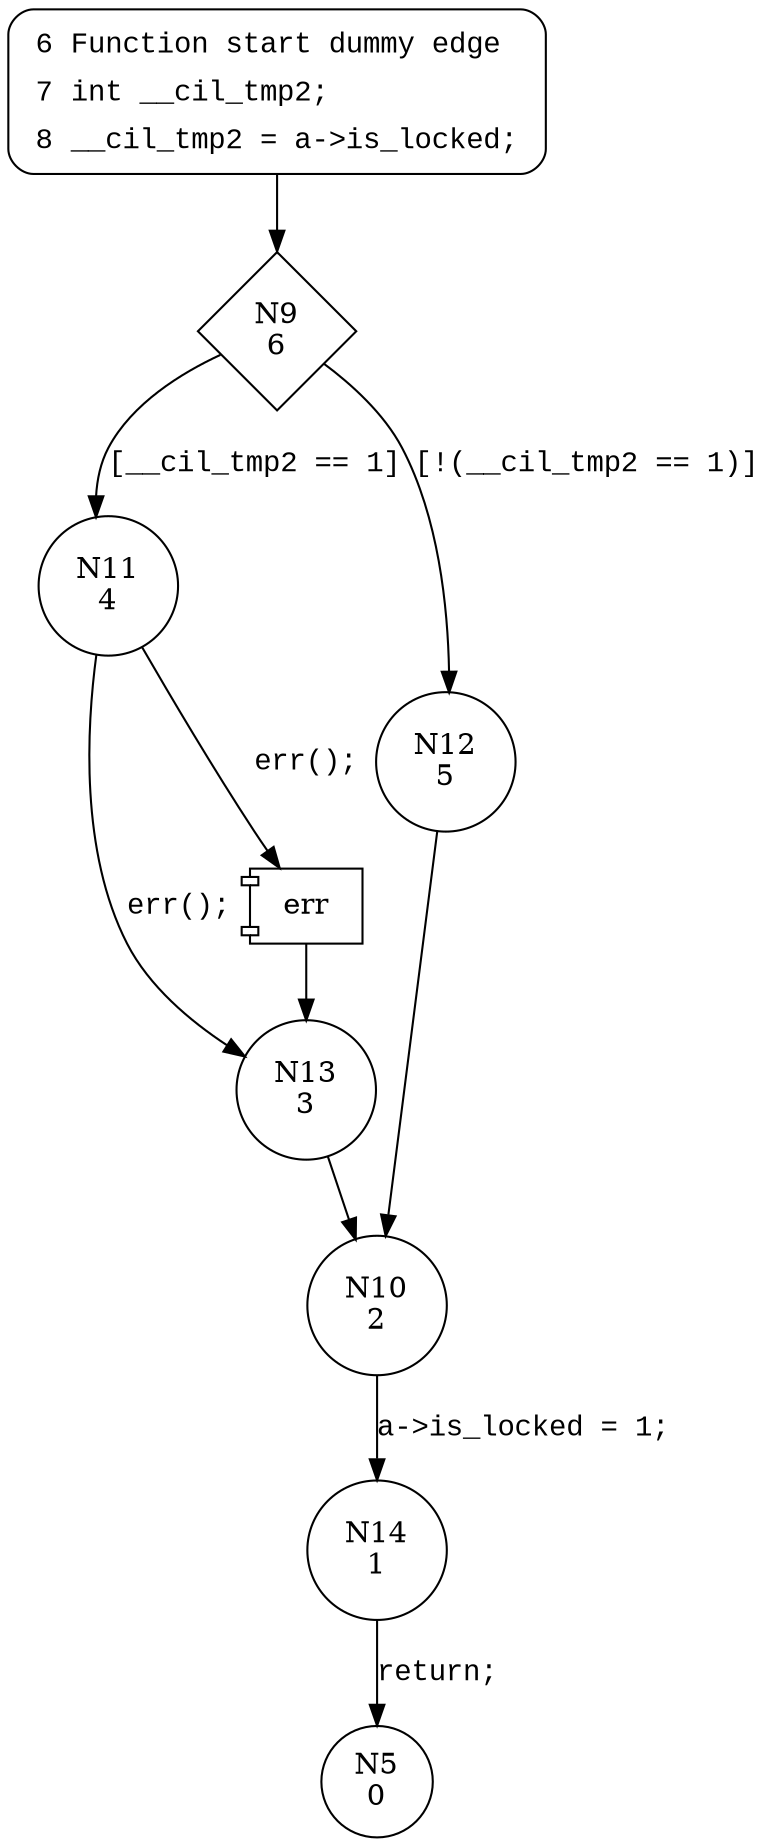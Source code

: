 digraph mutex_lock {
9 [shape="diamond" label="N9\n6"]
11 [shape="circle" label="N11\n4"]
12 [shape="circle" label="N12\n5"]
10 [shape="circle" label="N10\n2"]
14 [shape="circle" label="N14\n1"]
13 [shape="circle" label="N13\n3"]
5 [shape="circle" label="N5\n0"]
6 [style="filled,bold" penwidth="1" fillcolor="white" fontname="Courier New" shape="Mrecord" label=<<table border="0" cellborder="0" cellpadding="3" bgcolor="white"><tr><td align="right">6</td><td align="left">Function start dummy edge</td></tr><tr><td align="right">7</td><td align="left">int __cil_tmp2;</td></tr><tr><td align="right">8</td><td align="left">__cil_tmp2 = a-&gt;is_locked;</td></tr></table>>]
6 -> 9[label=""]
9 -> 11 [label="[__cil_tmp2 == 1]" fontname="Courier New"]
9 -> 12 [label="[!(__cil_tmp2 == 1)]" fontname="Courier New"]
10 -> 14 [label="a->is_locked = 1;" fontname="Courier New"]
100002 [shape="component" label="err"]
11 -> 100002 [label="err();" fontname="Courier New"]
100002 -> 13 [label="" fontname="Courier New"]
11 -> 13 [label="err();" fontname="Courier New"]
13 -> 10 [label="" fontname="Courier New"]
12 -> 10 [label="" fontname="Courier New"]
14 -> 5 [label="return;" fontname="Courier New"]
}